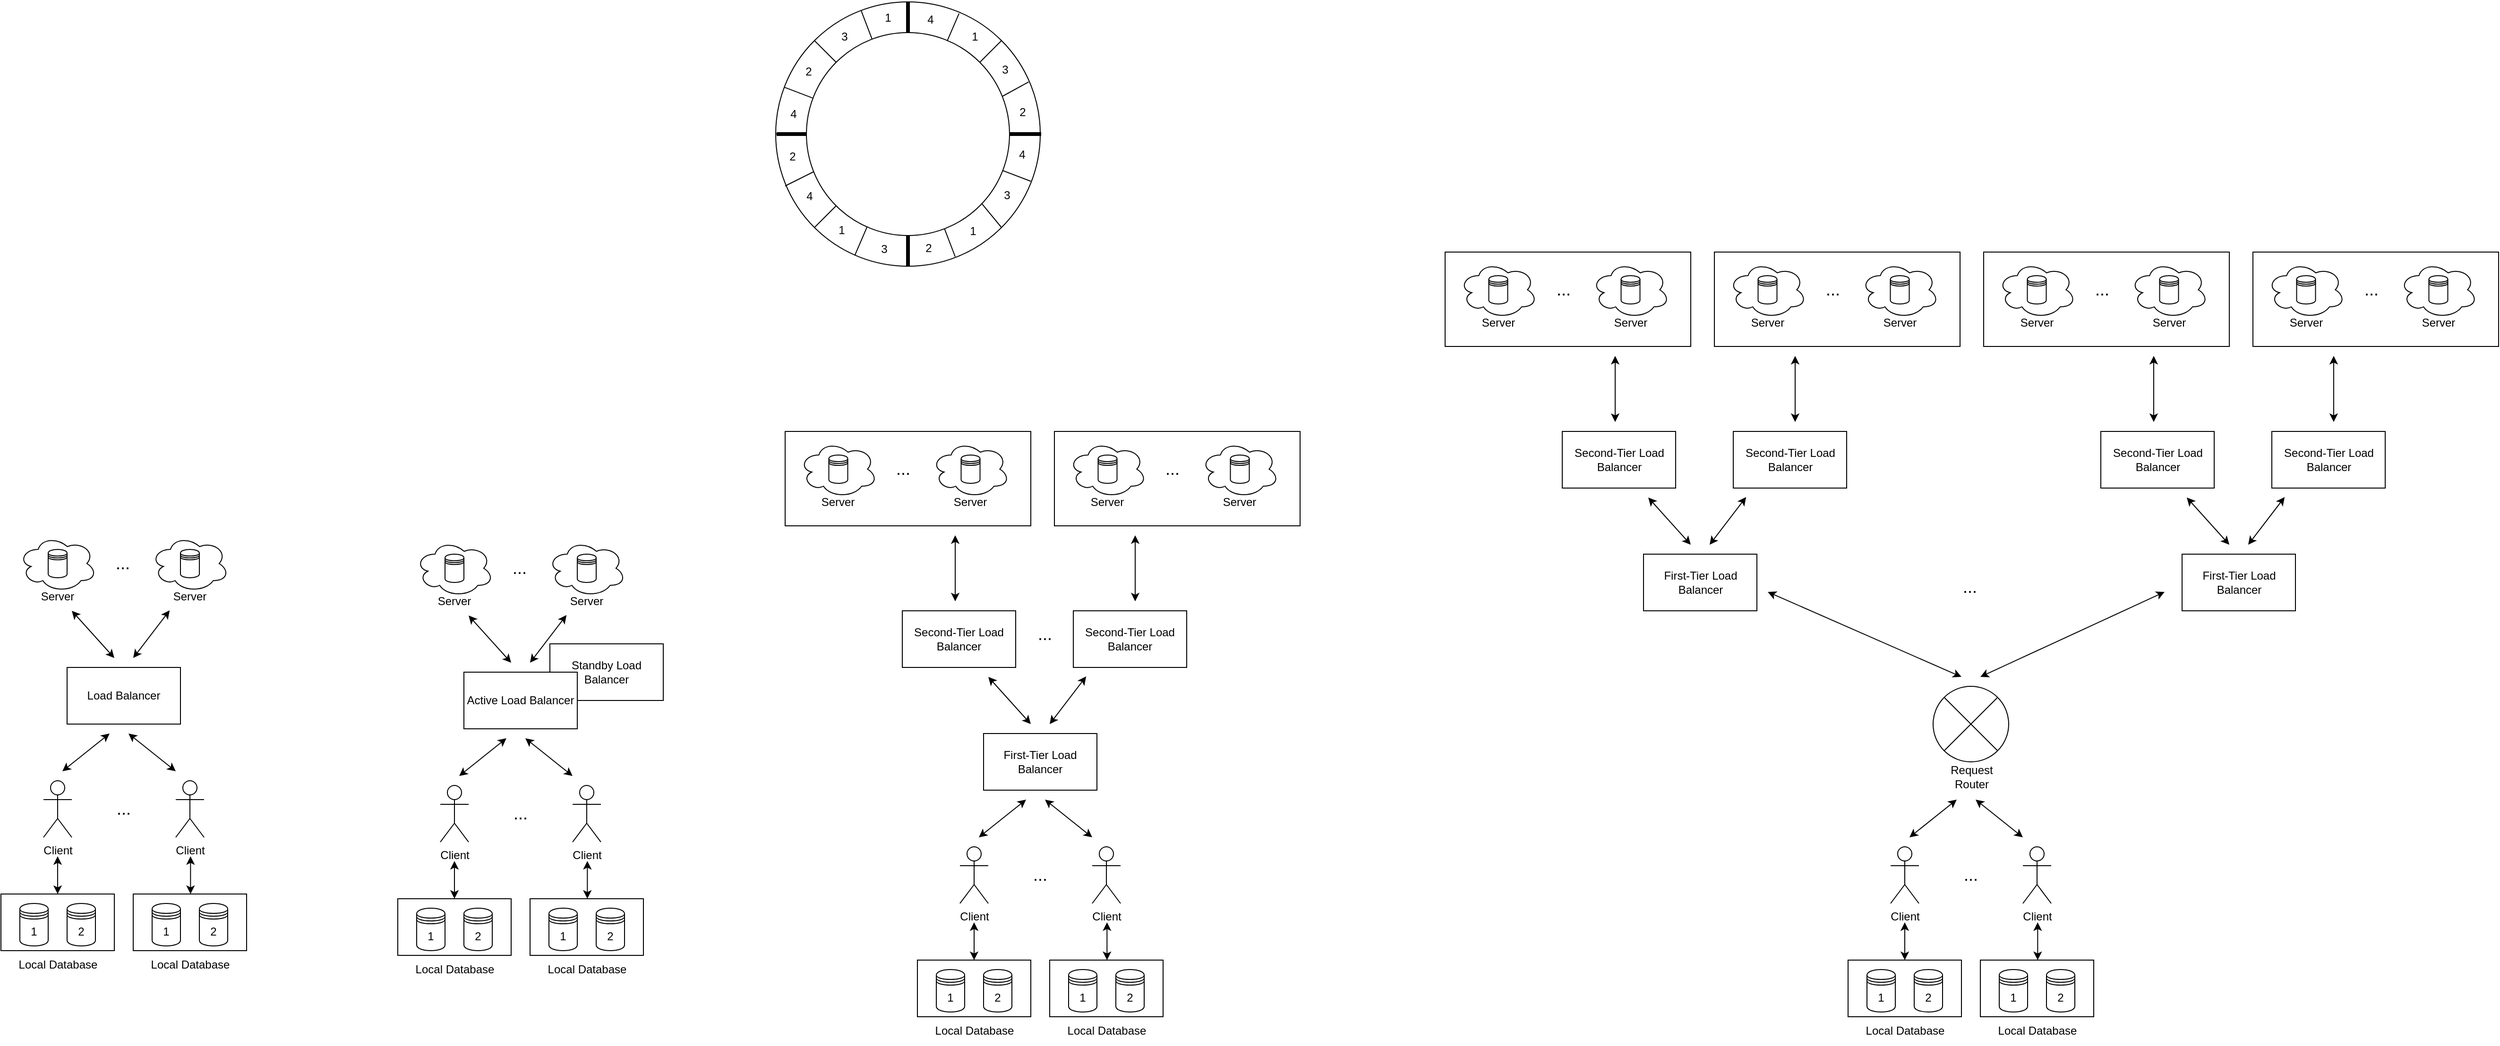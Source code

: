 <mxfile version="22.0.2" type="device">
  <diagram name="Página-1" id="M6LI-v_rbuGc39mXxmUO">
    <mxGraphModel dx="1981" dy="582" grid="1" gridSize="10" guides="1" tooltips="1" connect="1" arrows="1" fold="1" page="1" pageScale="1" pageWidth="827" pageHeight="1169" math="0" shadow="0">
      <root>
        <mxCell id="0" />
        <mxCell id="1" parent="0" />
        <mxCell id="2cFxH-H-21OQhrOAg9Yz-101" value="" style="rounded=0;whiteSpace=wrap;html=1;" vertex="1" parent="1">
          <mxGeometry x="20" y="510" width="260" height="100" as="geometry" />
        </mxCell>
        <mxCell id="5ahlIv-fHoug34yHB7uJ-8" value="" style="rounded=0;whiteSpace=wrap;html=1;" parent="1" vertex="1">
          <mxGeometry x="-810" y="1000" width="120" height="60" as="geometry" />
        </mxCell>
        <mxCell id="5ahlIv-fHoug34yHB7uJ-1" value="Client" style="shape=umlActor;verticalLabelPosition=bottom;verticalAlign=top;html=1;outlineConnect=0;" parent="1" vertex="1">
          <mxGeometry x="-765" y="880" width="30" height="60" as="geometry" />
        </mxCell>
        <mxCell id="5ahlIv-fHoug34yHB7uJ-2" value="&lt;font style=&quot;font-size: 18px;&quot;&gt;...&lt;/font&gt;" style="text;html=1;strokeColor=none;fillColor=none;align=center;verticalAlign=middle;whiteSpace=wrap;rounded=0;" parent="1" vertex="1">
          <mxGeometry x="-695" y="895" width="30" height="30" as="geometry" />
        </mxCell>
        <mxCell id="5ahlIv-fHoug34yHB7uJ-3" value="Client" style="shape=umlActor;verticalLabelPosition=bottom;verticalAlign=top;html=1;outlineConnect=0;" parent="1" vertex="1">
          <mxGeometry x="-625" y="880" width="30" height="60" as="geometry" />
        </mxCell>
        <mxCell id="5ahlIv-fHoug34yHB7uJ-10" value="" style="endArrow=classic;startArrow=classic;html=1;rounded=0;exitX=0.5;exitY=0;exitDx=0;exitDy=0;" parent="1" source="5ahlIv-fHoug34yHB7uJ-8" edge="1">
          <mxGeometry width="50" height="50" relative="1" as="geometry">
            <mxPoint x="-705" y="1160" as="sourcePoint" />
            <mxPoint x="-750" y="960" as="targetPoint" />
          </mxGeometry>
        </mxCell>
        <mxCell id="5ahlIv-fHoug34yHB7uJ-11" value="" style="endArrow=classic;startArrow=classic;html=1;rounded=0;exitX=0.5;exitY=0;exitDx=0;exitDy=0;" parent="1" edge="1">
          <mxGeometry width="50" height="50" relative="1" as="geometry">
            <mxPoint x="-609.34" y="1000" as="sourcePoint" />
            <mxPoint x="-609.34" y="960" as="targetPoint" />
          </mxGeometry>
        </mxCell>
        <mxCell id="5ahlIv-fHoug34yHB7uJ-12" value="Local Database" style="text;html=1;strokeColor=none;fillColor=none;align=center;verticalAlign=middle;whiteSpace=wrap;rounded=0;" parent="1" vertex="1">
          <mxGeometry x="-797.5" y="1060" width="95" height="30" as="geometry" />
        </mxCell>
        <mxCell id="5ahlIv-fHoug34yHB7uJ-13" value="Local Database" style="text;html=1;strokeColor=none;fillColor=none;align=center;verticalAlign=middle;whiteSpace=wrap;rounded=0;" parent="1" vertex="1">
          <mxGeometry x="-657.5" y="1060" width="95" height="30" as="geometry" />
        </mxCell>
        <mxCell id="5ahlIv-fHoug34yHB7uJ-20" value="Load Balancer" style="rounded=0;whiteSpace=wrap;html=1;" parent="1" vertex="1">
          <mxGeometry x="-740" y="760" width="120" height="60" as="geometry" />
        </mxCell>
        <mxCell id="5ahlIv-fHoug34yHB7uJ-21" value="" style="endArrow=classic;startArrow=classic;html=1;rounded=0;" parent="1" edge="1">
          <mxGeometry width="50" height="50" relative="1" as="geometry">
            <mxPoint x="-745" y="870" as="sourcePoint" />
            <mxPoint x="-695" y="830" as="targetPoint" />
          </mxGeometry>
        </mxCell>
        <mxCell id="5ahlIv-fHoug34yHB7uJ-22" value="" style="endArrow=classic;startArrow=classic;html=1;rounded=0;" parent="1" edge="1">
          <mxGeometry width="50" height="50" relative="1" as="geometry">
            <mxPoint x="-625" y="870" as="sourcePoint" />
            <mxPoint x="-675" y="830" as="targetPoint" />
          </mxGeometry>
        </mxCell>
        <mxCell id="5ahlIv-fHoug34yHB7uJ-25" value="" style="ellipse;shape=cloud;whiteSpace=wrap;html=1;" parent="1" vertex="1">
          <mxGeometry x="-651.25" y="620" width="82.5" height="60" as="geometry" />
        </mxCell>
        <mxCell id="5ahlIv-fHoug34yHB7uJ-26" value="Server" style="text;html=1;strokeColor=none;fillColor=none;align=center;verticalAlign=middle;whiteSpace=wrap;rounded=0;" parent="1" vertex="1">
          <mxGeometry x="-640" y="670" width="60" height="30" as="geometry" />
        </mxCell>
        <mxCell id="5ahlIv-fHoug34yHB7uJ-27" value="" style="ellipse;shape=cloud;whiteSpace=wrap;html=1;" parent="1" vertex="1">
          <mxGeometry x="-791.25" y="620" width="82.5" height="60" as="geometry" />
        </mxCell>
        <mxCell id="5ahlIv-fHoug34yHB7uJ-28" value="Server" style="text;html=1;strokeColor=none;fillColor=none;align=center;verticalAlign=middle;whiteSpace=wrap;rounded=0;" parent="1" vertex="1">
          <mxGeometry x="-780" y="670" width="60" height="30" as="geometry" />
        </mxCell>
        <mxCell id="5ahlIv-fHoug34yHB7uJ-29" value="&lt;font style=&quot;font-size: 18px;&quot;&gt;...&lt;/font&gt;" style="text;html=1;strokeColor=none;fillColor=none;align=center;verticalAlign=middle;whiteSpace=wrap;rounded=0;" parent="1" vertex="1">
          <mxGeometry x="-696.25" y="635" width="30" height="30" as="geometry" />
        </mxCell>
        <mxCell id="5ahlIv-fHoug34yHB7uJ-30" value="" style="endArrow=classic;startArrow=classic;html=1;rounded=0;entryX=0.143;entryY=0.985;entryDx=0;entryDy=0;entryPerimeter=0;" parent="1" target="5ahlIv-fHoug34yHB7uJ-26" edge="1">
          <mxGeometry width="50" height="50" relative="1" as="geometry">
            <mxPoint x="-670" y="750" as="sourcePoint" />
            <mxPoint x="-620" y="710" as="targetPoint" />
          </mxGeometry>
        </mxCell>
        <mxCell id="5ahlIv-fHoug34yHB7uJ-31" value="" style="endArrow=classic;startArrow=classic;html=1;rounded=0;entryX=0.75;entryY=1;entryDx=0;entryDy=0;" parent="1" target="5ahlIv-fHoug34yHB7uJ-28" edge="1">
          <mxGeometry width="50" height="50" relative="1" as="geometry">
            <mxPoint x="-690" y="750" as="sourcePoint" />
            <mxPoint x="-760" y="730" as="targetPoint" />
          </mxGeometry>
        </mxCell>
        <mxCell id="5ahlIv-fHoug34yHB7uJ-35" value="1" style="shape=datastore;whiteSpace=wrap;html=1;" parent="1" vertex="1">
          <mxGeometry x="-790" y="1010" width="30" height="45" as="geometry" />
        </mxCell>
        <mxCell id="5ahlIv-fHoug34yHB7uJ-36" value="2" style="shape=datastore;whiteSpace=wrap;html=1;" parent="1" vertex="1">
          <mxGeometry x="-740" y="1010" width="30" height="45" as="geometry" />
        </mxCell>
        <mxCell id="5ahlIv-fHoug34yHB7uJ-37" value="" style="rounded=0;whiteSpace=wrap;html=1;" parent="1" vertex="1">
          <mxGeometry x="-670" y="1000" width="120" height="60" as="geometry" />
        </mxCell>
        <mxCell id="5ahlIv-fHoug34yHB7uJ-38" value="1" style="shape=datastore;whiteSpace=wrap;html=1;" parent="1" vertex="1">
          <mxGeometry x="-650" y="1010" width="30" height="45" as="geometry" />
        </mxCell>
        <mxCell id="5ahlIv-fHoug34yHB7uJ-39" value="2" style="shape=datastore;whiteSpace=wrap;html=1;" parent="1" vertex="1">
          <mxGeometry x="-600" y="1010" width="30" height="45" as="geometry" />
        </mxCell>
        <mxCell id="5ahlIv-fHoug34yHB7uJ-40" value="" style="shape=datastore;whiteSpace=wrap;html=1;" parent="1" vertex="1">
          <mxGeometry x="-760" y="635" width="20" height="30" as="geometry" />
        </mxCell>
        <mxCell id="5ahlIv-fHoug34yHB7uJ-41" value="" style="shape=datastore;whiteSpace=wrap;html=1;" parent="1" vertex="1">
          <mxGeometry x="-620" y="635" width="20" height="30" as="geometry" />
        </mxCell>
        <mxCell id="2cFxH-H-21OQhrOAg9Yz-46" value="" style="group" vertex="1" connectable="0" parent="1">
          <mxGeometry x="10" y="55" width="281" height="280" as="geometry" />
        </mxCell>
        <mxCell id="2cFxH-H-21OQhrOAg9Yz-9" value="" style="ellipse;whiteSpace=wrap;html=1;aspect=fixed;" vertex="1" parent="2cFxH-H-21OQhrOAg9Yz-46">
          <mxGeometry width="280" height="280" as="geometry" />
        </mxCell>
        <mxCell id="2cFxH-H-21OQhrOAg9Yz-11" value="" style="endArrow=none;html=1;rounded=0;entryX=0.5;entryY=0;entryDx=0;entryDy=0;exitX=0.5;exitY=0;exitDx=0;exitDy=0;" edge="1" parent="2cFxH-H-21OQhrOAg9Yz-46" source="2cFxH-H-21OQhrOAg9Yz-10" target="2cFxH-H-21OQhrOAg9Yz-9">
          <mxGeometry width="50" height="50" relative="1" as="geometry">
            <mxPoint x="360" y="120" as="sourcePoint" />
            <mxPoint x="410" y="70" as="targetPoint" />
          </mxGeometry>
        </mxCell>
        <mxCell id="2cFxH-H-21OQhrOAg9Yz-12" value="" style="endArrow=none;html=1;rounded=0;entryX=1;entryY=0.5;entryDx=0;entryDy=0;exitX=1;exitY=0.5;exitDx=0;exitDy=0;" edge="1" parent="2cFxH-H-21OQhrOAg9Yz-46" source="2cFxH-H-21OQhrOAg9Yz-10" target="2cFxH-H-21OQhrOAg9Yz-9">
          <mxGeometry width="50" height="50" relative="1" as="geometry">
            <mxPoint x="310" y="180" as="sourcePoint" />
            <mxPoint x="360" y="130" as="targetPoint" />
          </mxGeometry>
        </mxCell>
        <mxCell id="2cFxH-H-21OQhrOAg9Yz-13" value="" style="endArrow=none;html=1;rounded=0;entryX=0.5;entryY=1;entryDx=0;entryDy=0;exitX=0.5;exitY=1;exitDx=0;exitDy=0;" edge="1" parent="2cFxH-H-21OQhrOAg9Yz-46" source="2cFxH-H-21OQhrOAg9Yz-9" target="2cFxH-H-21OQhrOAg9Yz-10">
          <mxGeometry width="50" height="50" relative="1" as="geometry">
            <mxPoint x="340" y="170" as="sourcePoint" />
            <mxPoint x="390" y="120" as="targetPoint" />
          </mxGeometry>
        </mxCell>
        <mxCell id="2cFxH-H-21OQhrOAg9Yz-14" value="" style="endArrow=none;html=1;rounded=0;exitX=0;exitY=0.5;exitDx=0;exitDy=0;entryX=0;entryY=0.5;entryDx=0;entryDy=0;fontStyle=0" edge="1" parent="2cFxH-H-21OQhrOAg9Yz-46" source="2cFxH-H-21OQhrOAg9Yz-10" target="2cFxH-H-21OQhrOAg9Yz-9">
          <mxGeometry width="50" height="50" relative="1" as="geometry">
            <mxPoint x="50" y="120" as="sourcePoint" />
            <mxPoint y="170" as="targetPoint" />
          </mxGeometry>
        </mxCell>
        <mxCell id="2cFxH-H-21OQhrOAg9Yz-15" value="" style="endArrow=none;html=1;rounded=0;entryX=1;entryY=0;entryDx=0;entryDy=0;exitX=1;exitY=0;exitDx=0;exitDy=0;" edge="1" parent="2cFxH-H-21OQhrOAg9Yz-46" source="2cFxH-H-21OQhrOAg9Yz-10" target="2cFxH-H-21OQhrOAg9Yz-9">
          <mxGeometry width="50" height="50" relative="1" as="geometry">
            <mxPoint x="350" y="70" as="sourcePoint" />
            <mxPoint x="310" y="50" as="targetPoint" />
          </mxGeometry>
        </mxCell>
        <mxCell id="2cFxH-H-21OQhrOAg9Yz-16" value="" style="endArrow=none;html=1;rounded=0;entryX=0.863;entryY=0.842;entryDx=0;entryDy=0;entryPerimeter=0;exitX=1;exitY=1;exitDx=0;exitDy=0;" edge="1" parent="2cFxH-H-21OQhrOAg9Yz-46" source="2cFxH-H-21OQhrOAg9Yz-9" target="2cFxH-H-21OQhrOAg9Yz-10">
          <mxGeometry width="50" height="50" relative="1" as="geometry">
            <mxPoint x="330" y="260" as="sourcePoint" />
            <mxPoint x="380" y="210" as="targetPoint" />
          </mxGeometry>
        </mxCell>
        <mxCell id="2cFxH-H-21OQhrOAg9Yz-17" value="" style="endArrow=none;html=1;rounded=0;entryX=0;entryY=1;entryDx=0;entryDy=0;exitX=0;exitY=1;exitDx=0;exitDy=0;" edge="1" parent="2cFxH-H-21OQhrOAg9Yz-46" source="2cFxH-H-21OQhrOAg9Yz-9" target="2cFxH-H-21OQhrOAg9Yz-10">
          <mxGeometry width="50" height="50" relative="1" as="geometry">
            <mxPoint x="320" y="260" as="sourcePoint" />
            <mxPoint x="370" y="210" as="targetPoint" />
          </mxGeometry>
        </mxCell>
        <mxCell id="2cFxH-H-21OQhrOAg9Yz-18" value="" style="endArrow=none;html=1;rounded=0;entryX=0;entryY=0;entryDx=0;entryDy=0;exitX=0;exitY=0;exitDx=0;exitDy=0;" edge="1" parent="2cFxH-H-21OQhrOAg9Yz-46" source="2cFxH-H-21OQhrOAg9Yz-9" target="2cFxH-H-21OQhrOAg9Yz-10">
          <mxGeometry width="50" height="50" relative="1" as="geometry">
            <mxPoint x="340" y="200" as="sourcePoint" />
            <mxPoint x="390" y="150" as="targetPoint" />
          </mxGeometry>
        </mxCell>
        <mxCell id="2cFxH-H-21OQhrOAg9Yz-19" value="" style="endArrow=none;html=1;rounded=0;entryX=0.956;entryY=0.303;entryDx=0;entryDy=0;entryPerimeter=0;" edge="1" parent="2cFxH-H-21OQhrOAg9Yz-46" target="2cFxH-H-21OQhrOAg9Yz-9">
          <mxGeometry width="50" height="50" relative="1" as="geometry">
            <mxPoint x="240" y="100" as="sourcePoint" />
            <mxPoint x="220" y="120" as="targetPoint" />
            <Array as="points">
              <mxPoint x="240" y="100" />
            </Array>
          </mxGeometry>
        </mxCell>
        <mxCell id="2cFxH-H-21OQhrOAg9Yz-20" value="" style="endArrow=none;html=1;rounded=0;exitX=0.299;exitY=0.959;exitDx=0;exitDy=0;exitPerimeter=0;entryX=0.693;entryY=0.044;entryDx=0;entryDy=0;entryPerimeter=0;" edge="1" parent="2cFxH-H-21OQhrOAg9Yz-46" source="2cFxH-H-21OQhrOAg9Yz-9" target="2cFxH-H-21OQhrOAg9Yz-9">
          <mxGeometry width="50" height="50" relative="1" as="geometry">
            <mxPoint x="50" y="110" as="sourcePoint" />
            <mxPoint x="190" y="10" as="targetPoint" />
          </mxGeometry>
        </mxCell>
        <mxCell id="2cFxH-H-21OQhrOAg9Yz-21" value="" style="endArrow=none;html=1;rounded=0;" edge="1" parent="2cFxH-H-21OQhrOAg9Yz-46">
          <mxGeometry width="50" height="50" relative="1" as="geometry">
            <mxPoint x="10" y="195" as="sourcePoint" />
            <mxPoint x="40" y="180" as="targetPoint" />
            <Array as="points" />
          </mxGeometry>
        </mxCell>
        <mxCell id="2cFxH-H-21OQhrOAg9Yz-23" value="" style="endArrow=none;html=1;rounded=0;exitX=0.033;exitY=0.323;exitDx=0;exitDy=0;exitPerimeter=0;" edge="1" parent="2cFxH-H-21OQhrOAg9Yz-46" source="2cFxH-H-21OQhrOAg9Yz-9">
          <mxGeometry width="50" height="50" relative="1" as="geometry">
            <mxPoint x="430.8" y="190" as="sourcePoint" />
            <mxPoint x="270" y="190" as="targetPoint" />
          </mxGeometry>
        </mxCell>
        <mxCell id="2cFxH-H-21OQhrOAg9Yz-24" value="" style="endArrow=none;html=1;rounded=0;entryX=0.323;entryY=0.033;entryDx=0;entryDy=0;entryPerimeter=0;" edge="1" parent="2cFxH-H-21OQhrOAg9Yz-46" target="2cFxH-H-21OQhrOAg9Yz-9">
          <mxGeometry width="50" height="50" relative="1" as="geometry">
            <mxPoint x="190" y="270" as="sourcePoint" />
            <mxPoint x="190" y="330.8" as="targetPoint" />
          </mxGeometry>
        </mxCell>
        <mxCell id="2cFxH-H-21OQhrOAg9Yz-26" value="1" style="text;html=1;strokeColor=none;fillColor=none;align=center;verticalAlign=middle;whiteSpace=wrap;rounded=0;" vertex="1" parent="2cFxH-H-21OQhrOAg9Yz-46">
          <mxGeometry x="116" y="7" width="6" height="20" as="geometry" />
        </mxCell>
        <mxCell id="2cFxH-H-21OQhrOAg9Yz-27" value="2" style="text;html=1;strokeColor=none;fillColor=none;align=center;verticalAlign=middle;whiteSpace=wrap;rounded=0;" vertex="1" parent="2cFxH-H-21OQhrOAg9Yz-46">
          <mxGeometry x="149" y="251" width="26" height="20" as="geometry" />
        </mxCell>
        <mxCell id="2cFxH-H-21OQhrOAg9Yz-28" value="3" style="text;html=1;strokeColor=none;fillColor=none;align=center;verticalAlign=middle;whiteSpace=wrap;rounded=0;" vertex="1" parent="2cFxH-H-21OQhrOAg9Yz-46">
          <mxGeometry x="102" y="252" width="26" height="20" as="geometry" />
        </mxCell>
        <mxCell id="2cFxH-H-21OQhrOAg9Yz-29" value="4" style="text;html=1;strokeColor=none;fillColor=none;align=center;verticalAlign=middle;whiteSpace=wrap;rounded=0;" vertex="1" parent="2cFxH-H-21OQhrOAg9Yz-46">
          <mxGeometry x="158" y="9" width="12" height="20" as="geometry" />
        </mxCell>
        <mxCell id="2cFxH-H-21OQhrOAg9Yz-30" value="4" style="text;html=1;strokeColor=none;fillColor=none;align=center;verticalAlign=middle;whiteSpace=wrap;rounded=0;" vertex="1" parent="2cFxH-H-21OQhrOAg9Yz-46">
          <mxGeometry x="255" y="152" width="12" height="20" as="geometry" />
        </mxCell>
        <mxCell id="2cFxH-H-21OQhrOAg9Yz-31" value="4" style="text;html=1;strokeColor=none;fillColor=none;align=center;verticalAlign=middle;whiteSpace=wrap;rounded=0;" vertex="1" parent="2cFxH-H-21OQhrOAg9Yz-46">
          <mxGeometry x="30" y="196" width="12" height="20" as="geometry" />
        </mxCell>
        <mxCell id="2cFxH-H-21OQhrOAg9Yz-32" value="4" style="text;html=1;strokeColor=none;fillColor=none;align=center;verticalAlign=middle;whiteSpace=wrap;rounded=0;" vertex="1" parent="2cFxH-H-21OQhrOAg9Yz-46">
          <mxGeometry x="13" y="109" width="12" height="20" as="geometry" />
        </mxCell>
        <mxCell id="2cFxH-H-21OQhrOAg9Yz-33" value="1" style="text;html=1;strokeColor=none;fillColor=none;align=center;verticalAlign=middle;whiteSpace=wrap;rounded=0;" vertex="1" parent="2cFxH-H-21OQhrOAg9Yz-46">
          <mxGeometry x="208" y="27" width="6" height="20" as="geometry" />
        </mxCell>
        <mxCell id="2cFxH-H-21OQhrOAg9Yz-34" value="1" style="text;html=1;strokeColor=none;fillColor=none;align=center;verticalAlign=middle;whiteSpace=wrap;rounded=0;" vertex="1" parent="2cFxH-H-21OQhrOAg9Yz-46">
          <mxGeometry x="206" y="233" width="6" height="20" as="geometry" />
        </mxCell>
        <mxCell id="2cFxH-H-21OQhrOAg9Yz-35" value="1" style="text;html=1;strokeColor=none;fillColor=none;align=center;verticalAlign=middle;whiteSpace=wrap;rounded=0;" vertex="1" parent="2cFxH-H-21OQhrOAg9Yz-46">
          <mxGeometry x="67" y="232" width="6" height="20" as="geometry" />
        </mxCell>
        <mxCell id="2cFxH-H-21OQhrOAg9Yz-36" value="2" style="text;html=1;strokeColor=none;fillColor=none;align=center;verticalAlign=middle;whiteSpace=wrap;rounded=0;" vertex="1" parent="2cFxH-H-21OQhrOAg9Yz-46">
          <mxGeometry x="256" y="109" width="11" height="16" as="geometry" />
        </mxCell>
        <mxCell id="2cFxH-H-21OQhrOAg9Yz-37" value="2" style="text;html=1;strokeColor=none;fillColor=none;align=center;verticalAlign=middle;whiteSpace=wrap;rounded=0;" vertex="1" parent="2cFxH-H-21OQhrOAg9Yz-46">
          <mxGeometry x="22" y="64" width="26" height="20" as="geometry" />
        </mxCell>
        <mxCell id="2cFxH-H-21OQhrOAg9Yz-38" value="2" style="text;html=1;strokeColor=none;fillColor=none;align=center;verticalAlign=middle;whiteSpace=wrap;rounded=0;" vertex="1" parent="2cFxH-H-21OQhrOAg9Yz-46">
          <mxGeometry x="5" y="154" width="26" height="20" as="geometry" />
        </mxCell>
        <mxCell id="2cFxH-H-21OQhrOAg9Yz-39" value="3" style="text;html=1;strokeColor=none;fillColor=none;align=center;verticalAlign=middle;whiteSpace=wrap;rounded=0;" vertex="1" parent="2cFxH-H-21OQhrOAg9Yz-46">
          <mxGeometry x="60" y="27" width="26" height="20" as="geometry" />
        </mxCell>
        <mxCell id="2cFxH-H-21OQhrOAg9Yz-40" value="3" style="text;html=1;strokeColor=none;fillColor=none;align=center;verticalAlign=middle;whiteSpace=wrap;rounded=0;" vertex="1" parent="2cFxH-H-21OQhrOAg9Yz-46">
          <mxGeometry x="230" y="62" width="26" height="20" as="geometry" />
        </mxCell>
        <mxCell id="2cFxH-H-21OQhrOAg9Yz-41" value="3" style="text;html=1;strokeColor=none;fillColor=none;align=center;verticalAlign=middle;whiteSpace=wrap;rounded=0;" vertex="1" parent="2cFxH-H-21OQhrOAg9Yz-46">
          <mxGeometry x="232" y="195" width="26" height="20" as="geometry" />
        </mxCell>
        <mxCell id="2cFxH-H-21OQhrOAg9Yz-44" value="" style="line;strokeWidth=4;direction=south;html=1;perimeter=backbonePerimeter;points=[];outlineConnect=0;rotation=-90;" vertex="1" parent="2cFxH-H-21OQhrOAg9Yz-46">
          <mxGeometry x="136" width="10" height="280" as="geometry" />
        </mxCell>
        <mxCell id="2cFxH-H-21OQhrOAg9Yz-45" value="" style="line;strokeWidth=4;direction=south;html=1;perimeter=backbonePerimeter;points=[];outlineConnect=0;" vertex="1" parent="2cFxH-H-21OQhrOAg9Yz-46">
          <mxGeometry x="135" width="10" height="280" as="geometry" />
        </mxCell>
        <mxCell id="2cFxH-H-21OQhrOAg9Yz-10" value="" style="ellipse;whiteSpace=wrap;html=1;aspect=fixed;" vertex="1" parent="2cFxH-H-21OQhrOAg9Yz-46">
          <mxGeometry x="32.5" y="32.5" width="215" height="215" as="geometry" />
        </mxCell>
        <mxCell id="2cFxH-H-21OQhrOAg9Yz-70" value="" style="rounded=0;whiteSpace=wrap;html=1;" vertex="1" parent="1">
          <mxGeometry x="160" y="1070" width="120" height="60" as="geometry" />
        </mxCell>
        <mxCell id="2cFxH-H-21OQhrOAg9Yz-71" value="Client" style="shape=umlActor;verticalLabelPosition=bottom;verticalAlign=top;html=1;outlineConnect=0;" vertex="1" parent="1">
          <mxGeometry x="205" y="950" width="30" height="60" as="geometry" />
        </mxCell>
        <mxCell id="2cFxH-H-21OQhrOAg9Yz-72" value="&lt;font style=&quot;font-size: 18px;&quot;&gt;...&lt;/font&gt;" style="text;html=1;strokeColor=none;fillColor=none;align=center;verticalAlign=middle;whiteSpace=wrap;rounded=0;" vertex="1" parent="1">
          <mxGeometry x="275" y="965" width="30" height="30" as="geometry" />
        </mxCell>
        <mxCell id="2cFxH-H-21OQhrOAg9Yz-73" value="Client" style="shape=umlActor;verticalLabelPosition=bottom;verticalAlign=top;html=1;outlineConnect=0;" vertex="1" parent="1">
          <mxGeometry x="345" y="950" width="30" height="60" as="geometry" />
        </mxCell>
        <mxCell id="2cFxH-H-21OQhrOAg9Yz-74" value="" style="endArrow=classic;startArrow=classic;html=1;rounded=0;exitX=0.5;exitY=0;exitDx=0;exitDy=0;" edge="1" parent="1" source="2cFxH-H-21OQhrOAg9Yz-70">
          <mxGeometry width="50" height="50" relative="1" as="geometry">
            <mxPoint x="265" y="1230" as="sourcePoint" />
            <mxPoint x="220" y="1030" as="targetPoint" />
          </mxGeometry>
        </mxCell>
        <mxCell id="2cFxH-H-21OQhrOAg9Yz-75" value="" style="endArrow=classic;startArrow=classic;html=1;rounded=0;exitX=0.5;exitY=0;exitDx=0;exitDy=0;" edge="1" parent="1">
          <mxGeometry width="50" height="50" relative="1" as="geometry">
            <mxPoint x="360.66" y="1070" as="sourcePoint" />
            <mxPoint x="360.66" y="1030" as="targetPoint" />
          </mxGeometry>
        </mxCell>
        <mxCell id="2cFxH-H-21OQhrOAg9Yz-76" value="Local Database" style="text;html=1;strokeColor=none;fillColor=none;align=center;verticalAlign=middle;whiteSpace=wrap;rounded=0;" vertex="1" parent="1">
          <mxGeometry x="172.5" y="1130" width="95" height="30" as="geometry" />
        </mxCell>
        <mxCell id="2cFxH-H-21OQhrOAg9Yz-77" value="Local Database" style="text;html=1;strokeColor=none;fillColor=none;align=center;verticalAlign=middle;whiteSpace=wrap;rounded=0;" vertex="1" parent="1">
          <mxGeometry x="312.5" y="1130" width="95" height="30" as="geometry" />
        </mxCell>
        <mxCell id="2cFxH-H-21OQhrOAg9Yz-78" value="First-Tier Load Balancer" style="rounded=0;whiteSpace=wrap;html=1;" vertex="1" parent="1">
          <mxGeometry x="230" y="830" width="120" height="60" as="geometry" />
        </mxCell>
        <mxCell id="2cFxH-H-21OQhrOAg9Yz-79" value="" style="endArrow=classic;startArrow=classic;html=1;rounded=0;" edge="1" parent="1">
          <mxGeometry width="50" height="50" relative="1" as="geometry">
            <mxPoint x="225" y="940" as="sourcePoint" />
            <mxPoint x="275" y="900" as="targetPoint" />
          </mxGeometry>
        </mxCell>
        <mxCell id="2cFxH-H-21OQhrOAg9Yz-80" value="" style="endArrow=classic;startArrow=classic;html=1;rounded=0;" edge="1" parent="1">
          <mxGeometry width="50" height="50" relative="1" as="geometry">
            <mxPoint x="345" y="940" as="sourcePoint" />
            <mxPoint x="295" y="900" as="targetPoint" />
          </mxGeometry>
        </mxCell>
        <mxCell id="2cFxH-H-21OQhrOAg9Yz-81" value="" style="ellipse;shape=cloud;whiteSpace=wrap;html=1;" vertex="1" parent="1">
          <mxGeometry x="175" y="520" width="82.5" height="60" as="geometry" />
        </mxCell>
        <mxCell id="2cFxH-H-21OQhrOAg9Yz-82" value="Server" style="text;html=1;strokeColor=none;fillColor=none;align=center;verticalAlign=middle;whiteSpace=wrap;rounded=0;" vertex="1" parent="1">
          <mxGeometry x="186.25" y="570" width="60" height="30" as="geometry" />
        </mxCell>
        <mxCell id="2cFxH-H-21OQhrOAg9Yz-83" value="" style="ellipse;shape=cloud;whiteSpace=wrap;html=1;" vertex="1" parent="1">
          <mxGeometry x="35" y="520" width="82.5" height="60" as="geometry" />
        </mxCell>
        <mxCell id="2cFxH-H-21OQhrOAg9Yz-84" value="Server" style="text;html=1;strokeColor=none;fillColor=none;align=center;verticalAlign=middle;whiteSpace=wrap;rounded=0;" vertex="1" parent="1">
          <mxGeometry x="46.25" y="570" width="60" height="30" as="geometry" />
        </mxCell>
        <mxCell id="2cFxH-H-21OQhrOAg9Yz-85" value="&lt;font style=&quot;font-size: 18px;&quot;&gt;...&lt;/font&gt;" style="text;html=1;strokeColor=none;fillColor=none;align=center;verticalAlign=middle;whiteSpace=wrap;rounded=0;" vertex="1" parent="1">
          <mxGeometry x="130" y="535" width="30" height="30" as="geometry" />
        </mxCell>
        <mxCell id="2cFxH-H-21OQhrOAg9Yz-86" value="" style="endArrow=classic;startArrow=classic;html=1;rounded=0;entryX=0.143;entryY=0.985;entryDx=0;entryDy=0;entryPerimeter=0;" edge="1" parent="1">
          <mxGeometry width="50" height="50" relative="1" as="geometry">
            <mxPoint x="300" y="820" as="sourcePoint" />
            <mxPoint x="338.58" y="769.55" as="targetPoint" />
          </mxGeometry>
        </mxCell>
        <mxCell id="2cFxH-H-21OQhrOAg9Yz-87" value="" style="endArrow=classic;startArrow=classic;html=1;rounded=0;entryX=0.75;entryY=1;entryDx=0;entryDy=0;" edge="1" parent="1">
          <mxGeometry width="50" height="50" relative="1" as="geometry">
            <mxPoint x="280" y="820" as="sourcePoint" />
            <mxPoint x="235" y="770" as="targetPoint" />
          </mxGeometry>
        </mxCell>
        <mxCell id="2cFxH-H-21OQhrOAg9Yz-88" value="1" style="shape=datastore;whiteSpace=wrap;html=1;" vertex="1" parent="1">
          <mxGeometry x="180" y="1080" width="30" height="45" as="geometry" />
        </mxCell>
        <mxCell id="2cFxH-H-21OQhrOAg9Yz-89" value="2" style="shape=datastore;whiteSpace=wrap;html=1;" vertex="1" parent="1">
          <mxGeometry x="230" y="1080" width="30" height="45" as="geometry" />
        </mxCell>
        <mxCell id="2cFxH-H-21OQhrOAg9Yz-90" value="" style="rounded=0;whiteSpace=wrap;html=1;" vertex="1" parent="1">
          <mxGeometry x="300" y="1070" width="120" height="60" as="geometry" />
        </mxCell>
        <mxCell id="2cFxH-H-21OQhrOAg9Yz-91" value="1" style="shape=datastore;whiteSpace=wrap;html=1;" vertex="1" parent="1">
          <mxGeometry x="320" y="1080" width="30" height="45" as="geometry" />
        </mxCell>
        <mxCell id="2cFxH-H-21OQhrOAg9Yz-92" value="2" style="shape=datastore;whiteSpace=wrap;html=1;" vertex="1" parent="1">
          <mxGeometry x="370" y="1080" width="30" height="45" as="geometry" />
        </mxCell>
        <mxCell id="2cFxH-H-21OQhrOAg9Yz-93" value="" style="shape=datastore;whiteSpace=wrap;html=1;" vertex="1" parent="1">
          <mxGeometry x="66.25" y="535" width="20" height="30" as="geometry" />
        </mxCell>
        <mxCell id="2cFxH-H-21OQhrOAg9Yz-94" value="" style="shape=datastore;whiteSpace=wrap;html=1;" vertex="1" parent="1">
          <mxGeometry x="206.25" y="535" width="20" height="30" as="geometry" />
        </mxCell>
        <mxCell id="2cFxH-H-21OQhrOAg9Yz-95" value="Second-Tier Load Balancer" style="rounded=0;whiteSpace=wrap;html=1;" vertex="1" parent="1">
          <mxGeometry x="144" y="700" width="120" height="60" as="geometry" />
        </mxCell>
        <mxCell id="2cFxH-H-21OQhrOAg9Yz-96" value="Second-Tier Load Balancer" style="rounded=0;whiteSpace=wrap;html=1;" vertex="1" parent="1">
          <mxGeometry x="325" y="700" width="120" height="60" as="geometry" />
        </mxCell>
        <mxCell id="2cFxH-H-21OQhrOAg9Yz-102" value="" style="rounded=0;whiteSpace=wrap;html=1;" vertex="1" parent="1">
          <mxGeometry x="305" y="510" width="260" height="100" as="geometry" />
        </mxCell>
        <mxCell id="2cFxH-H-21OQhrOAg9Yz-103" value="" style="ellipse;shape=cloud;whiteSpace=wrap;html=1;" vertex="1" parent="1">
          <mxGeometry x="460" y="520" width="82.5" height="60" as="geometry" />
        </mxCell>
        <mxCell id="2cFxH-H-21OQhrOAg9Yz-104" value="Server" style="text;html=1;strokeColor=none;fillColor=none;align=center;verticalAlign=middle;whiteSpace=wrap;rounded=0;" vertex="1" parent="1">
          <mxGeometry x="471.25" y="570" width="60" height="30" as="geometry" />
        </mxCell>
        <mxCell id="2cFxH-H-21OQhrOAg9Yz-105" value="" style="ellipse;shape=cloud;whiteSpace=wrap;html=1;" vertex="1" parent="1">
          <mxGeometry x="320" y="520" width="82.5" height="60" as="geometry" />
        </mxCell>
        <mxCell id="2cFxH-H-21OQhrOAg9Yz-106" value="Server" style="text;html=1;strokeColor=none;fillColor=none;align=center;verticalAlign=middle;whiteSpace=wrap;rounded=0;" vertex="1" parent="1">
          <mxGeometry x="331.25" y="570" width="60" height="30" as="geometry" />
        </mxCell>
        <mxCell id="2cFxH-H-21OQhrOAg9Yz-107" value="&lt;font style=&quot;font-size: 18px;&quot;&gt;...&lt;/font&gt;" style="text;html=1;strokeColor=none;fillColor=none;align=center;verticalAlign=middle;whiteSpace=wrap;rounded=0;" vertex="1" parent="1">
          <mxGeometry x="415" y="535" width="30" height="30" as="geometry" />
        </mxCell>
        <mxCell id="2cFxH-H-21OQhrOAg9Yz-108" value="" style="shape=datastore;whiteSpace=wrap;html=1;" vertex="1" parent="1">
          <mxGeometry x="351.25" y="535" width="20" height="30" as="geometry" />
        </mxCell>
        <mxCell id="2cFxH-H-21OQhrOAg9Yz-109" value="" style="shape=datastore;whiteSpace=wrap;html=1;" vertex="1" parent="1">
          <mxGeometry x="491.25" y="535" width="20" height="30" as="geometry" />
        </mxCell>
        <mxCell id="2cFxH-H-21OQhrOAg9Yz-110" value="" style="endArrow=classic;startArrow=classic;html=1;rounded=0;" edge="1" parent="1">
          <mxGeometry width="50" height="50" relative="1" as="geometry">
            <mxPoint x="200" y="690" as="sourcePoint" />
            <mxPoint x="200" y="620" as="targetPoint" />
          </mxGeometry>
        </mxCell>
        <mxCell id="2cFxH-H-21OQhrOAg9Yz-111" value="" style="endArrow=classic;startArrow=classic;html=1;rounded=0;" edge="1" parent="1">
          <mxGeometry width="50" height="50" relative="1" as="geometry">
            <mxPoint x="390.48" y="690" as="sourcePoint" />
            <mxPoint x="390.48" y="620" as="targetPoint" />
          </mxGeometry>
        </mxCell>
        <mxCell id="2cFxH-H-21OQhrOAg9Yz-112" value="" style="rounded=0;whiteSpace=wrap;html=1;" vertex="1" parent="1">
          <mxGeometry x="718.5" y="320" width="260" height="100" as="geometry" />
        </mxCell>
        <mxCell id="2cFxH-H-21OQhrOAg9Yz-113" value="" style="rounded=0;whiteSpace=wrap;html=1;" vertex="1" parent="1">
          <mxGeometry x="1145" y="1070" width="120" height="60" as="geometry" />
        </mxCell>
        <mxCell id="2cFxH-H-21OQhrOAg9Yz-114" value="Client" style="shape=umlActor;verticalLabelPosition=bottom;verticalAlign=top;html=1;outlineConnect=0;" vertex="1" parent="1">
          <mxGeometry x="1190" y="950" width="30" height="60" as="geometry" />
        </mxCell>
        <mxCell id="2cFxH-H-21OQhrOAg9Yz-115" value="&lt;font style=&quot;font-size: 18px;&quot;&gt;...&lt;/font&gt;" style="text;html=1;strokeColor=none;fillColor=none;align=center;verticalAlign=middle;whiteSpace=wrap;rounded=0;" vertex="1" parent="1">
          <mxGeometry x="1260" y="965" width="30" height="30" as="geometry" />
        </mxCell>
        <mxCell id="2cFxH-H-21OQhrOAg9Yz-116" value="Client" style="shape=umlActor;verticalLabelPosition=bottom;verticalAlign=top;html=1;outlineConnect=0;" vertex="1" parent="1">
          <mxGeometry x="1330" y="950" width="30" height="60" as="geometry" />
        </mxCell>
        <mxCell id="2cFxH-H-21OQhrOAg9Yz-117" value="" style="endArrow=classic;startArrow=classic;html=1;rounded=0;exitX=0.5;exitY=0;exitDx=0;exitDy=0;" edge="1" parent="1" source="2cFxH-H-21OQhrOAg9Yz-113">
          <mxGeometry width="50" height="50" relative="1" as="geometry">
            <mxPoint x="1250" y="1230" as="sourcePoint" />
            <mxPoint x="1205" y="1030" as="targetPoint" />
          </mxGeometry>
        </mxCell>
        <mxCell id="2cFxH-H-21OQhrOAg9Yz-118" value="" style="endArrow=classic;startArrow=classic;html=1;rounded=0;exitX=0.5;exitY=0;exitDx=0;exitDy=0;" edge="1" parent="1">
          <mxGeometry width="50" height="50" relative="1" as="geometry">
            <mxPoint x="1345.66" y="1070" as="sourcePoint" />
            <mxPoint x="1345.66" y="1030" as="targetPoint" />
          </mxGeometry>
        </mxCell>
        <mxCell id="2cFxH-H-21OQhrOAg9Yz-119" value="Local Database" style="text;html=1;strokeColor=none;fillColor=none;align=center;verticalAlign=middle;whiteSpace=wrap;rounded=0;" vertex="1" parent="1">
          <mxGeometry x="1157.5" y="1130" width="95" height="30" as="geometry" />
        </mxCell>
        <mxCell id="2cFxH-H-21OQhrOAg9Yz-120" value="Local Database" style="text;html=1;strokeColor=none;fillColor=none;align=center;verticalAlign=middle;whiteSpace=wrap;rounded=0;" vertex="1" parent="1">
          <mxGeometry x="1297.5" y="1130" width="95" height="30" as="geometry" />
        </mxCell>
        <mxCell id="2cFxH-H-21OQhrOAg9Yz-121" value="First-Tier Load Balancer" style="rounded=0;whiteSpace=wrap;html=1;" vertex="1" parent="1">
          <mxGeometry x="928.5" y="640" width="120" height="60" as="geometry" />
        </mxCell>
        <mxCell id="2cFxH-H-21OQhrOAg9Yz-122" value="" style="endArrow=classic;startArrow=classic;html=1;rounded=0;" edge="1" parent="1">
          <mxGeometry width="50" height="50" relative="1" as="geometry">
            <mxPoint x="1210" y="940" as="sourcePoint" />
            <mxPoint x="1260" y="900" as="targetPoint" />
          </mxGeometry>
        </mxCell>
        <mxCell id="2cFxH-H-21OQhrOAg9Yz-123" value="" style="endArrow=classic;startArrow=classic;html=1;rounded=0;" edge="1" parent="1">
          <mxGeometry width="50" height="50" relative="1" as="geometry">
            <mxPoint x="1330" y="940" as="sourcePoint" />
            <mxPoint x="1280" y="900" as="targetPoint" />
          </mxGeometry>
        </mxCell>
        <mxCell id="2cFxH-H-21OQhrOAg9Yz-124" value="" style="ellipse;shape=cloud;whiteSpace=wrap;html=1;" vertex="1" parent="1">
          <mxGeometry x="873.5" y="330" width="82.5" height="60" as="geometry" />
        </mxCell>
        <mxCell id="2cFxH-H-21OQhrOAg9Yz-125" value="Server" style="text;html=1;strokeColor=none;fillColor=none;align=center;verticalAlign=middle;whiteSpace=wrap;rounded=0;" vertex="1" parent="1">
          <mxGeometry x="884.75" y="380" width="60" height="30" as="geometry" />
        </mxCell>
        <mxCell id="2cFxH-H-21OQhrOAg9Yz-126" value="" style="ellipse;shape=cloud;whiteSpace=wrap;html=1;" vertex="1" parent="1">
          <mxGeometry x="733.5" y="330" width="82.5" height="60" as="geometry" />
        </mxCell>
        <mxCell id="2cFxH-H-21OQhrOAg9Yz-127" value="Server" style="text;html=1;strokeColor=none;fillColor=none;align=center;verticalAlign=middle;whiteSpace=wrap;rounded=0;" vertex="1" parent="1">
          <mxGeometry x="744.75" y="380" width="60" height="30" as="geometry" />
        </mxCell>
        <mxCell id="2cFxH-H-21OQhrOAg9Yz-128" value="&lt;font style=&quot;font-size: 18px;&quot;&gt;...&lt;/font&gt;" style="text;html=1;strokeColor=none;fillColor=none;align=center;verticalAlign=middle;whiteSpace=wrap;rounded=0;" vertex="1" parent="1">
          <mxGeometry x="828.5" y="345" width="30" height="30" as="geometry" />
        </mxCell>
        <mxCell id="2cFxH-H-21OQhrOAg9Yz-129" value="" style="endArrow=classic;startArrow=classic;html=1;rounded=0;entryX=0.143;entryY=0.985;entryDx=0;entryDy=0;entryPerimeter=0;" edge="1" parent="1">
          <mxGeometry width="50" height="50" relative="1" as="geometry">
            <mxPoint x="998.5" y="630" as="sourcePoint" />
            <mxPoint x="1037.08" y="579.55" as="targetPoint" />
          </mxGeometry>
        </mxCell>
        <mxCell id="2cFxH-H-21OQhrOAg9Yz-130" value="" style="endArrow=classic;startArrow=classic;html=1;rounded=0;entryX=0.75;entryY=1;entryDx=0;entryDy=0;" edge="1" parent="1">
          <mxGeometry width="50" height="50" relative="1" as="geometry">
            <mxPoint x="978.5" y="630" as="sourcePoint" />
            <mxPoint x="933.5" y="580" as="targetPoint" />
          </mxGeometry>
        </mxCell>
        <mxCell id="2cFxH-H-21OQhrOAg9Yz-131" value="1" style="shape=datastore;whiteSpace=wrap;html=1;" vertex="1" parent="1">
          <mxGeometry x="1165" y="1080" width="30" height="45" as="geometry" />
        </mxCell>
        <mxCell id="2cFxH-H-21OQhrOAg9Yz-132" value="2" style="shape=datastore;whiteSpace=wrap;html=1;" vertex="1" parent="1">
          <mxGeometry x="1215" y="1080" width="30" height="45" as="geometry" />
        </mxCell>
        <mxCell id="2cFxH-H-21OQhrOAg9Yz-133" value="" style="rounded=0;whiteSpace=wrap;html=1;" vertex="1" parent="1">
          <mxGeometry x="1285" y="1070" width="120" height="60" as="geometry" />
        </mxCell>
        <mxCell id="2cFxH-H-21OQhrOAg9Yz-134" value="1" style="shape=datastore;whiteSpace=wrap;html=1;" vertex="1" parent="1">
          <mxGeometry x="1305" y="1080" width="30" height="45" as="geometry" />
        </mxCell>
        <mxCell id="2cFxH-H-21OQhrOAg9Yz-135" value="2" style="shape=datastore;whiteSpace=wrap;html=1;" vertex="1" parent="1">
          <mxGeometry x="1355" y="1080" width="30" height="45" as="geometry" />
        </mxCell>
        <mxCell id="2cFxH-H-21OQhrOAg9Yz-136" value="" style="shape=datastore;whiteSpace=wrap;html=1;" vertex="1" parent="1">
          <mxGeometry x="764.75" y="345" width="20" height="30" as="geometry" />
        </mxCell>
        <mxCell id="2cFxH-H-21OQhrOAg9Yz-137" value="" style="shape=datastore;whiteSpace=wrap;html=1;" vertex="1" parent="1">
          <mxGeometry x="904.75" y="345" width="20" height="30" as="geometry" />
        </mxCell>
        <mxCell id="2cFxH-H-21OQhrOAg9Yz-138" value="Second-Tier Load Balancer" style="rounded=0;whiteSpace=wrap;html=1;" vertex="1" parent="1">
          <mxGeometry x="842.5" y="510" width="120" height="60" as="geometry" />
        </mxCell>
        <mxCell id="2cFxH-H-21OQhrOAg9Yz-139" value="Second-Tier Load Balancer" style="rounded=0;whiteSpace=wrap;html=1;" vertex="1" parent="1">
          <mxGeometry x="1023.5" y="510" width="120" height="60" as="geometry" />
        </mxCell>
        <mxCell id="2cFxH-H-21OQhrOAg9Yz-140" value="" style="rounded=0;whiteSpace=wrap;html=1;" vertex="1" parent="1">
          <mxGeometry x="1003.5" y="320" width="260" height="100" as="geometry" />
        </mxCell>
        <mxCell id="2cFxH-H-21OQhrOAg9Yz-141" value="" style="ellipse;shape=cloud;whiteSpace=wrap;html=1;" vertex="1" parent="1">
          <mxGeometry x="1158.5" y="330" width="82.5" height="60" as="geometry" />
        </mxCell>
        <mxCell id="2cFxH-H-21OQhrOAg9Yz-142" value="Server" style="text;html=1;strokeColor=none;fillColor=none;align=center;verticalAlign=middle;whiteSpace=wrap;rounded=0;" vertex="1" parent="1">
          <mxGeometry x="1169.75" y="380" width="60" height="30" as="geometry" />
        </mxCell>
        <mxCell id="2cFxH-H-21OQhrOAg9Yz-143" value="" style="ellipse;shape=cloud;whiteSpace=wrap;html=1;" vertex="1" parent="1">
          <mxGeometry x="1018.5" y="330" width="82.5" height="60" as="geometry" />
        </mxCell>
        <mxCell id="2cFxH-H-21OQhrOAg9Yz-144" value="Server" style="text;html=1;strokeColor=none;fillColor=none;align=center;verticalAlign=middle;whiteSpace=wrap;rounded=0;" vertex="1" parent="1">
          <mxGeometry x="1029.75" y="380" width="60" height="30" as="geometry" />
        </mxCell>
        <mxCell id="2cFxH-H-21OQhrOAg9Yz-145" value="&lt;font style=&quot;font-size: 18px;&quot;&gt;...&lt;/font&gt;" style="text;html=1;strokeColor=none;fillColor=none;align=center;verticalAlign=middle;whiteSpace=wrap;rounded=0;" vertex="1" parent="1">
          <mxGeometry x="1113.5" y="345" width="30" height="30" as="geometry" />
        </mxCell>
        <mxCell id="2cFxH-H-21OQhrOAg9Yz-146" value="" style="shape=datastore;whiteSpace=wrap;html=1;" vertex="1" parent="1">
          <mxGeometry x="1049.75" y="345" width="20" height="30" as="geometry" />
        </mxCell>
        <mxCell id="2cFxH-H-21OQhrOAg9Yz-147" value="" style="shape=datastore;whiteSpace=wrap;html=1;" vertex="1" parent="1">
          <mxGeometry x="1189.75" y="345" width="20" height="30" as="geometry" />
        </mxCell>
        <mxCell id="2cFxH-H-21OQhrOAg9Yz-148" value="" style="endArrow=classic;startArrow=classic;html=1;rounded=0;" edge="1" parent="1">
          <mxGeometry width="50" height="50" relative="1" as="geometry">
            <mxPoint x="898.5" y="500" as="sourcePoint" />
            <mxPoint x="898.5" y="430" as="targetPoint" />
          </mxGeometry>
        </mxCell>
        <mxCell id="2cFxH-H-21OQhrOAg9Yz-149" value="" style="endArrow=classic;startArrow=classic;html=1;rounded=0;" edge="1" parent="1">
          <mxGeometry width="50" height="50" relative="1" as="geometry">
            <mxPoint x="1088.98" y="500" as="sourcePoint" />
            <mxPoint x="1088.98" y="430" as="targetPoint" />
          </mxGeometry>
        </mxCell>
        <mxCell id="2cFxH-H-21OQhrOAg9Yz-150" value="" style="shape=sumEllipse;perimeter=ellipsePerimeter;whiteSpace=wrap;html=1;backgroundOutline=1;" vertex="1" parent="1">
          <mxGeometry x="1235" y="780" width="80" height="80" as="geometry" />
        </mxCell>
        <mxCell id="2cFxH-H-21OQhrOAg9Yz-151" value="" style="rounded=0;whiteSpace=wrap;html=1;" vertex="1" parent="1">
          <mxGeometry x="1288.5" y="320" width="260" height="100" as="geometry" />
        </mxCell>
        <mxCell id="2cFxH-H-21OQhrOAg9Yz-152" value="First-Tier Load Balancer" style="rounded=0;whiteSpace=wrap;html=1;" vertex="1" parent="1">
          <mxGeometry x="1498.5" y="640" width="120" height="60" as="geometry" />
        </mxCell>
        <mxCell id="2cFxH-H-21OQhrOAg9Yz-153" value="" style="ellipse;shape=cloud;whiteSpace=wrap;html=1;" vertex="1" parent="1">
          <mxGeometry x="1443.5" y="330" width="82.5" height="60" as="geometry" />
        </mxCell>
        <mxCell id="2cFxH-H-21OQhrOAg9Yz-154" value="Server" style="text;html=1;strokeColor=none;fillColor=none;align=center;verticalAlign=middle;whiteSpace=wrap;rounded=0;" vertex="1" parent="1">
          <mxGeometry x="1454.75" y="380" width="60" height="30" as="geometry" />
        </mxCell>
        <mxCell id="2cFxH-H-21OQhrOAg9Yz-155" value="" style="ellipse;shape=cloud;whiteSpace=wrap;html=1;" vertex="1" parent="1">
          <mxGeometry x="1303.5" y="330" width="82.5" height="60" as="geometry" />
        </mxCell>
        <mxCell id="2cFxH-H-21OQhrOAg9Yz-156" value="Server" style="text;html=1;strokeColor=none;fillColor=none;align=center;verticalAlign=middle;whiteSpace=wrap;rounded=0;" vertex="1" parent="1">
          <mxGeometry x="1314.75" y="380" width="60" height="30" as="geometry" />
        </mxCell>
        <mxCell id="2cFxH-H-21OQhrOAg9Yz-157" value="&lt;font style=&quot;font-size: 18px;&quot;&gt;...&lt;/font&gt;" style="text;html=1;strokeColor=none;fillColor=none;align=center;verticalAlign=middle;whiteSpace=wrap;rounded=0;" vertex="1" parent="1">
          <mxGeometry x="1398.5" y="345" width="30" height="30" as="geometry" />
        </mxCell>
        <mxCell id="2cFxH-H-21OQhrOAg9Yz-158" value="" style="endArrow=classic;startArrow=classic;html=1;rounded=0;entryX=0.143;entryY=0.985;entryDx=0;entryDy=0;entryPerimeter=0;" edge="1" parent="1">
          <mxGeometry width="50" height="50" relative="1" as="geometry">
            <mxPoint x="1568.5" y="630" as="sourcePoint" />
            <mxPoint x="1607.08" y="579.55" as="targetPoint" />
          </mxGeometry>
        </mxCell>
        <mxCell id="2cFxH-H-21OQhrOAg9Yz-159" value="" style="endArrow=classic;startArrow=classic;html=1;rounded=0;entryX=0.75;entryY=1;entryDx=0;entryDy=0;" edge="1" parent="1">
          <mxGeometry width="50" height="50" relative="1" as="geometry">
            <mxPoint x="1548.5" y="630" as="sourcePoint" />
            <mxPoint x="1503.5" y="580" as="targetPoint" />
          </mxGeometry>
        </mxCell>
        <mxCell id="2cFxH-H-21OQhrOAg9Yz-160" value="" style="shape=datastore;whiteSpace=wrap;html=1;" vertex="1" parent="1">
          <mxGeometry x="1334.75" y="345" width="20" height="30" as="geometry" />
        </mxCell>
        <mxCell id="2cFxH-H-21OQhrOAg9Yz-161" value="" style="shape=datastore;whiteSpace=wrap;html=1;" vertex="1" parent="1">
          <mxGeometry x="1474.75" y="345" width="20" height="30" as="geometry" />
        </mxCell>
        <mxCell id="2cFxH-H-21OQhrOAg9Yz-162" value="Second-Tier Load Balancer" style="rounded=0;whiteSpace=wrap;html=1;" vertex="1" parent="1">
          <mxGeometry x="1412.5" y="510" width="120" height="60" as="geometry" />
        </mxCell>
        <mxCell id="2cFxH-H-21OQhrOAg9Yz-163" value="Second-Tier Load Balancer" style="rounded=0;whiteSpace=wrap;html=1;" vertex="1" parent="1">
          <mxGeometry x="1593.5" y="510" width="120" height="60" as="geometry" />
        </mxCell>
        <mxCell id="2cFxH-H-21OQhrOAg9Yz-164" value="" style="rounded=0;whiteSpace=wrap;html=1;" vertex="1" parent="1">
          <mxGeometry x="1573.5" y="320" width="260" height="100" as="geometry" />
        </mxCell>
        <mxCell id="2cFxH-H-21OQhrOAg9Yz-165" value="" style="ellipse;shape=cloud;whiteSpace=wrap;html=1;" vertex="1" parent="1">
          <mxGeometry x="1728.5" y="330" width="82.5" height="60" as="geometry" />
        </mxCell>
        <mxCell id="2cFxH-H-21OQhrOAg9Yz-166" value="Server" style="text;html=1;strokeColor=none;fillColor=none;align=center;verticalAlign=middle;whiteSpace=wrap;rounded=0;" vertex="1" parent="1">
          <mxGeometry x="1739.75" y="380" width="60" height="30" as="geometry" />
        </mxCell>
        <mxCell id="2cFxH-H-21OQhrOAg9Yz-167" value="" style="ellipse;shape=cloud;whiteSpace=wrap;html=1;" vertex="1" parent="1">
          <mxGeometry x="1588.5" y="330" width="82.5" height="60" as="geometry" />
        </mxCell>
        <mxCell id="2cFxH-H-21OQhrOAg9Yz-168" value="Server" style="text;html=1;strokeColor=none;fillColor=none;align=center;verticalAlign=middle;whiteSpace=wrap;rounded=0;" vertex="1" parent="1">
          <mxGeometry x="1599.75" y="380" width="60" height="30" as="geometry" />
        </mxCell>
        <mxCell id="2cFxH-H-21OQhrOAg9Yz-169" value="&lt;font style=&quot;font-size: 18px;&quot;&gt;...&lt;/font&gt;" style="text;html=1;strokeColor=none;fillColor=none;align=center;verticalAlign=middle;whiteSpace=wrap;rounded=0;" vertex="1" parent="1">
          <mxGeometry x="1683.5" y="345" width="30" height="30" as="geometry" />
        </mxCell>
        <mxCell id="2cFxH-H-21OQhrOAg9Yz-170" value="" style="shape=datastore;whiteSpace=wrap;html=1;" vertex="1" parent="1">
          <mxGeometry x="1619.75" y="345" width="20" height="30" as="geometry" />
        </mxCell>
        <mxCell id="2cFxH-H-21OQhrOAg9Yz-171" value="" style="shape=datastore;whiteSpace=wrap;html=1;" vertex="1" parent="1">
          <mxGeometry x="1759.75" y="345" width="20" height="30" as="geometry" />
        </mxCell>
        <mxCell id="2cFxH-H-21OQhrOAg9Yz-172" value="" style="endArrow=classic;startArrow=classic;html=1;rounded=0;" edge="1" parent="1">
          <mxGeometry width="50" height="50" relative="1" as="geometry">
            <mxPoint x="1468.5" y="500" as="sourcePoint" />
            <mxPoint x="1468.5" y="430" as="targetPoint" />
          </mxGeometry>
        </mxCell>
        <mxCell id="2cFxH-H-21OQhrOAg9Yz-173" value="" style="endArrow=classic;startArrow=classic;html=1;rounded=0;" edge="1" parent="1">
          <mxGeometry width="50" height="50" relative="1" as="geometry">
            <mxPoint x="1658.98" y="500" as="sourcePoint" />
            <mxPoint x="1658.98" y="430" as="targetPoint" />
          </mxGeometry>
        </mxCell>
        <mxCell id="2cFxH-H-21OQhrOAg9Yz-174" value="Request Router" style="text;html=1;strokeColor=none;fillColor=none;align=center;verticalAlign=middle;whiteSpace=wrap;rounded=0;" vertex="1" parent="1">
          <mxGeometry x="1246" y="861" width="60" height="30" as="geometry" />
        </mxCell>
        <mxCell id="2cFxH-H-21OQhrOAg9Yz-175" value="&lt;font style=&quot;font-size: 18px;&quot;&gt;...&lt;/font&gt;" style="text;html=1;strokeColor=none;fillColor=none;align=center;verticalAlign=middle;whiteSpace=wrap;rounded=0;" vertex="1" parent="1">
          <mxGeometry x="280" y="710" width="30" height="30" as="geometry" />
        </mxCell>
        <mxCell id="2cFxH-H-21OQhrOAg9Yz-176" value="" style="endArrow=classic;startArrow=classic;html=1;rounded=0;" edge="1" parent="1">
          <mxGeometry width="50" height="50" relative="1" as="geometry">
            <mxPoint x="1285" y="770" as="sourcePoint" />
            <mxPoint x="1480" y="680" as="targetPoint" />
          </mxGeometry>
        </mxCell>
        <mxCell id="2cFxH-H-21OQhrOAg9Yz-177" value="" style="endArrow=classic;startArrow=classic;html=1;rounded=0;" edge="1" parent="1">
          <mxGeometry width="50" height="50" relative="1" as="geometry">
            <mxPoint x="1265" y="770" as="sourcePoint" />
            <mxPoint x="1060" y="680" as="targetPoint" />
          </mxGeometry>
        </mxCell>
        <mxCell id="2cFxH-H-21OQhrOAg9Yz-178" value="&lt;font style=&quot;font-size: 18px;&quot;&gt;...&lt;/font&gt;" style="text;html=1;strokeColor=none;fillColor=none;align=center;verticalAlign=middle;whiteSpace=wrap;rounded=0;" vertex="1" parent="1">
          <mxGeometry x="1258.5" y="660" width="30" height="30" as="geometry" />
        </mxCell>
        <mxCell id="2cFxH-H-21OQhrOAg9Yz-205" value="" style="group" vertex="1" connectable="0" parent="1">
          <mxGeometry x="-390" y="625" width="281" height="470" as="geometry" />
        </mxCell>
        <mxCell id="2cFxH-H-21OQhrOAg9Yz-179" value="" style="rounded=0;whiteSpace=wrap;html=1;" vertex="1" parent="2cFxH-H-21OQhrOAg9Yz-205">
          <mxGeometry y="380" width="120" height="60" as="geometry" />
        </mxCell>
        <mxCell id="2cFxH-H-21OQhrOAg9Yz-180" value="Client" style="shape=umlActor;verticalLabelPosition=bottom;verticalAlign=top;html=1;outlineConnect=0;" vertex="1" parent="2cFxH-H-21OQhrOAg9Yz-205">
          <mxGeometry x="45" y="260" width="30" height="60" as="geometry" />
        </mxCell>
        <mxCell id="2cFxH-H-21OQhrOAg9Yz-181" value="&lt;font style=&quot;font-size: 18px;&quot;&gt;...&lt;/font&gt;" style="text;html=1;strokeColor=none;fillColor=none;align=center;verticalAlign=middle;whiteSpace=wrap;rounded=0;" vertex="1" parent="2cFxH-H-21OQhrOAg9Yz-205">
          <mxGeometry x="115" y="275" width="30" height="30" as="geometry" />
        </mxCell>
        <mxCell id="2cFxH-H-21OQhrOAg9Yz-182" value="Client" style="shape=umlActor;verticalLabelPosition=bottom;verticalAlign=top;html=1;outlineConnect=0;" vertex="1" parent="2cFxH-H-21OQhrOAg9Yz-205">
          <mxGeometry x="185" y="260" width="30" height="60" as="geometry" />
        </mxCell>
        <mxCell id="2cFxH-H-21OQhrOAg9Yz-183" value="" style="endArrow=classic;startArrow=classic;html=1;rounded=0;exitX=0.5;exitY=0;exitDx=0;exitDy=0;" edge="1" parent="2cFxH-H-21OQhrOAg9Yz-205" source="2cFxH-H-21OQhrOAg9Yz-179">
          <mxGeometry width="50" height="50" relative="1" as="geometry">
            <mxPoint x="105" y="540" as="sourcePoint" />
            <mxPoint x="60" y="340" as="targetPoint" />
          </mxGeometry>
        </mxCell>
        <mxCell id="2cFxH-H-21OQhrOAg9Yz-184" value="" style="endArrow=classic;startArrow=classic;html=1;rounded=0;exitX=0.5;exitY=0;exitDx=0;exitDy=0;" edge="1" parent="2cFxH-H-21OQhrOAg9Yz-205">
          <mxGeometry width="50" height="50" relative="1" as="geometry">
            <mxPoint x="200.66" y="380" as="sourcePoint" />
            <mxPoint x="200.66" y="340" as="targetPoint" />
          </mxGeometry>
        </mxCell>
        <mxCell id="2cFxH-H-21OQhrOAg9Yz-185" value="Local Database" style="text;html=1;strokeColor=none;fillColor=none;align=center;verticalAlign=middle;whiteSpace=wrap;rounded=0;" vertex="1" parent="2cFxH-H-21OQhrOAg9Yz-205">
          <mxGeometry x="12.5" y="440" width="95" height="30" as="geometry" />
        </mxCell>
        <mxCell id="2cFxH-H-21OQhrOAg9Yz-186" value="Local Database" style="text;html=1;strokeColor=none;fillColor=none;align=center;verticalAlign=middle;whiteSpace=wrap;rounded=0;" vertex="1" parent="2cFxH-H-21OQhrOAg9Yz-205">
          <mxGeometry x="152.5" y="440" width="95" height="30" as="geometry" />
        </mxCell>
        <mxCell id="2cFxH-H-21OQhrOAg9Yz-188" value="" style="endArrow=classic;startArrow=classic;html=1;rounded=0;" edge="1" parent="2cFxH-H-21OQhrOAg9Yz-205">
          <mxGeometry width="50" height="50" relative="1" as="geometry">
            <mxPoint x="65" y="250" as="sourcePoint" />
            <mxPoint x="115" y="210" as="targetPoint" />
          </mxGeometry>
        </mxCell>
        <mxCell id="2cFxH-H-21OQhrOAg9Yz-189" value="" style="endArrow=classic;startArrow=classic;html=1;rounded=0;" edge="1" parent="2cFxH-H-21OQhrOAg9Yz-205">
          <mxGeometry width="50" height="50" relative="1" as="geometry">
            <mxPoint x="185" y="250" as="sourcePoint" />
            <mxPoint x="135" y="210" as="targetPoint" />
          </mxGeometry>
        </mxCell>
        <mxCell id="2cFxH-H-21OQhrOAg9Yz-190" value="" style="ellipse;shape=cloud;whiteSpace=wrap;html=1;" vertex="1" parent="2cFxH-H-21OQhrOAg9Yz-205">
          <mxGeometry x="158.75" width="82.5" height="60" as="geometry" />
        </mxCell>
        <mxCell id="2cFxH-H-21OQhrOAg9Yz-191" value="Server" style="text;html=1;strokeColor=none;fillColor=none;align=center;verticalAlign=middle;whiteSpace=wrap;rounded=0;" vertex="1" parent="2cFxH-H-21OQhrOAg9Yz-205">
          <mxGeometry x="170" y="50" width="60" height="30" as="geometry" />
        </mxCell>
        <mxCell id="2cFxH-H-21OQhrOAg9Yz-192" value="" style="ellipse;shape=cloud;whiteSpace=wrap;html=1;" vertex="1" parent="2cFxH-H-21OQhrOAg9Yz-205">
          <mxGeometry x="18.75" width="82.5" height="60" as="geometry" />
        </mxCell>
        <mxCell id="2cFxH-H-21OQhrOAg9Yz-193" value="Server" style="text;html=1;strokeColor=none;fillColor=none;align=center;verticalAlign=middle;whiteSpace=wrap;rounded=0;" vertex="1" parent="2cFxH-H-21OQhrOAg9Yz-205">
          <mxGeometry x="30" y="50" width="60" height="30" as="geometry" />
        </mxCell>
        <mxCell id="2cFxH-H-21OQhrOAg9Yz-194" value="&lt;font style=&quot;font-size: 18px;&quot;&gt;...&lt;/font&gt;" style="text;html=1;strokeColor=none;fillColor=none;align=center;verticalAlign=middle;whiteSpace=wrap;rounded=0;" vertex="1" parent="2cFxH-H-21OQhrOAg9Yz-205">
          <mxGeometry x="113.75" y="15" width="30" height="30" as="geometry" />
        </mxCell>
        <mxCell id="2cFxH-H-21OQhrOAg9Yz-195" value="" style="endArrow=classic;startArrow=classic;html=1;rounded=0;entryX=0.143;entryY=0.985;entryDx=0;entryDy=0;entryPerimeter=0;" edge="1" parent="2cFxH-H-21OQhrOAg9Yz-205" target="2cFxH-H-21OQhrOAg9Yz-191">
          <mxGeometry width="50" height="50" relative="1" as="geometry">
            <mxPoint x="140" y="130" as="sourcePoint" />
            <mxPoint x="190" y="90" as="targetPoint" />
          </mxGeometry>
        </mxCell>
        <mxCell id="2cFxH-H-21OQhrOAg9Yz-196" value="" style="endArrow=classic;startArrow=classic;html=1;rounded=0;entryX=0.75;entryY=1;entryDx=0;entryDy=0;" edge="1" parent="2cFxH-H-21OQhrOAg9Yz-205" target="2cFxH-H-21OQhrOAg9Yz-193">
          <mxGeometry width="50" height="50" relative="1" as="geometry">
            <mxPoint x="120" y="130" as="sourcePoint" />
            <mxPoint x="50" y="110" as="targetPoint" />
          </mxGeometry>
        </mxCell>
        <mxCell id="2cFxH-H-21OQhrOAg9Yz-197" value="1" style="shape=datastore;whiteSpace=wrap;html=1;" vertex="1" parent="2cFxH-H-21OQhrOAg9Yz-205">
          <mxGeometry x="20" y="390" width="30" height="45" as="geometry" />
        </mxCell>
        <mxCell id="2cFxH-H-21OQhrOAg9Yz-198" value="2" style="shape=datastore;whiteSpace=wrap;html=1;" vertex="1" parent="2cFxH-H-21OQhrOAg9Yz-205">
          <mxGeometry x="70" y="390" width="30" height="45" as="geometry" />
        </mxCell>
        <mxCell id="2cFxH-H-21OQhrOAg9Yz-199" value="" style="rounded=0;whiteSpace=wrap;html=1;" vertex="1" parent="2cFxH-H-21OQhrOAg9Yz-205">
          <mxGeometry x="140" y="380" width="120" height="60" as="geometry" />
        </mxCell>
        <mxCell id="2cFxH-H-21OQhrOAg9Yz-200" value="1" style="shape=datastore;whiteSpace=wrap;html=1;" vertex="1" parent="2cFxH-H-21OQhrOAg9Yz-205">
          <mxGeometry x="160" y="390" width="30" height="45" as="geometry" />
        </mxCell>
        <mxCell id="2cFxH-H-21OQhrOAg9Yz-201" value="2" style="shape=datastore;whiteSpace=wrap;html=1;" vertex="1" parent="2cFxH-H-21OQhrOAg9Yz-205">
          <mxGeometry x="210" y="390" width="30" height="45" as="geometry" />
        </mxCell>
        <mxCell id="2cFxH-H-21OQhrOAg9Yz-202" value="" style="shape=datastore;whiteSpace=wrap;html=1;" vertex="1" parent="2cFxH-H-21OQhrOAg9Yz-205">
          <mxGeometry x="50" y="15" width="20" height="30" as="geometry" />
        </mxCell>
        <mxCell id="2cFxH-H-21OQhrOAg9Yz-203" value="" style="shape=datastore;whiteSpace=wrap;html=1;" vertex="1" parent="2cFxH-H-21OQhrOAg9Yz-205">
          <mxGeometry x="190" y="15" width="20" height="30" as="geometry" />
        </mxCell>
        <mxCell id="2cFxH-H-21OQhrOAg9Yz-204" value="Standby Load Balancer" style="rounded=0;whiteSpace=wrap;html=1;" vertex="1" parent="2cFxH-H-21OQhrOAg9Yz-205">
          <mxGeometry x="161" y="110" width="120" height="60" as="geometry" />
        </mxCell>
        <mxCell id="2cFxH-H-21OQhrOAg9Yz-187" value="Active Load Balancer" style="rounded=0;whiteSpace=wrap;html=1;" vertex="1" parent="2cFxH-H-21OQhrOAg9Yz-205">
          <mxGeometry x="70" y="140" width="120" height="60" as="geometry" />
        </mxCell>
      </root>
    </mxGraphModel>
  </diagram>
</mxfile>
